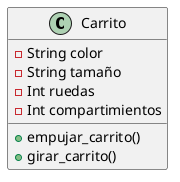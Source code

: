 @startuml
class Carrito{
-String color
-String tamaño
-Int ruedas
-Int compartimientos
+empujar_carrito()
+girar_carrito()
}
@enduml